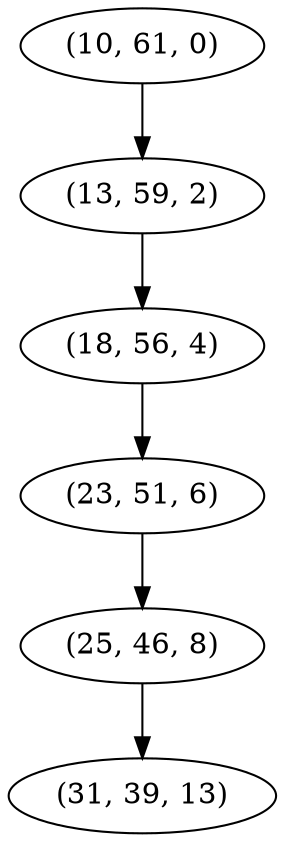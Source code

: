 digraph tree {
    "(10, 61, 0)";
    "(13, 59, 2)";
    "(18, 56, 4)";
    "(23, 51, 6)";
    "(25, 46, 8)";
    "(31, 39, 13)";
    "(10, 61, 0)" -> "(13, 59, 2)";
    "(13, 59, 2)" -> "(18, 56, 4)";
    "(18, 56, 4)" -> "(23, 51, 6)";
    "(23, 51, 6)" -> "(25, 46, 8)";
    "(25, 46, 8)" -> "(31, 39, 13)";
}
